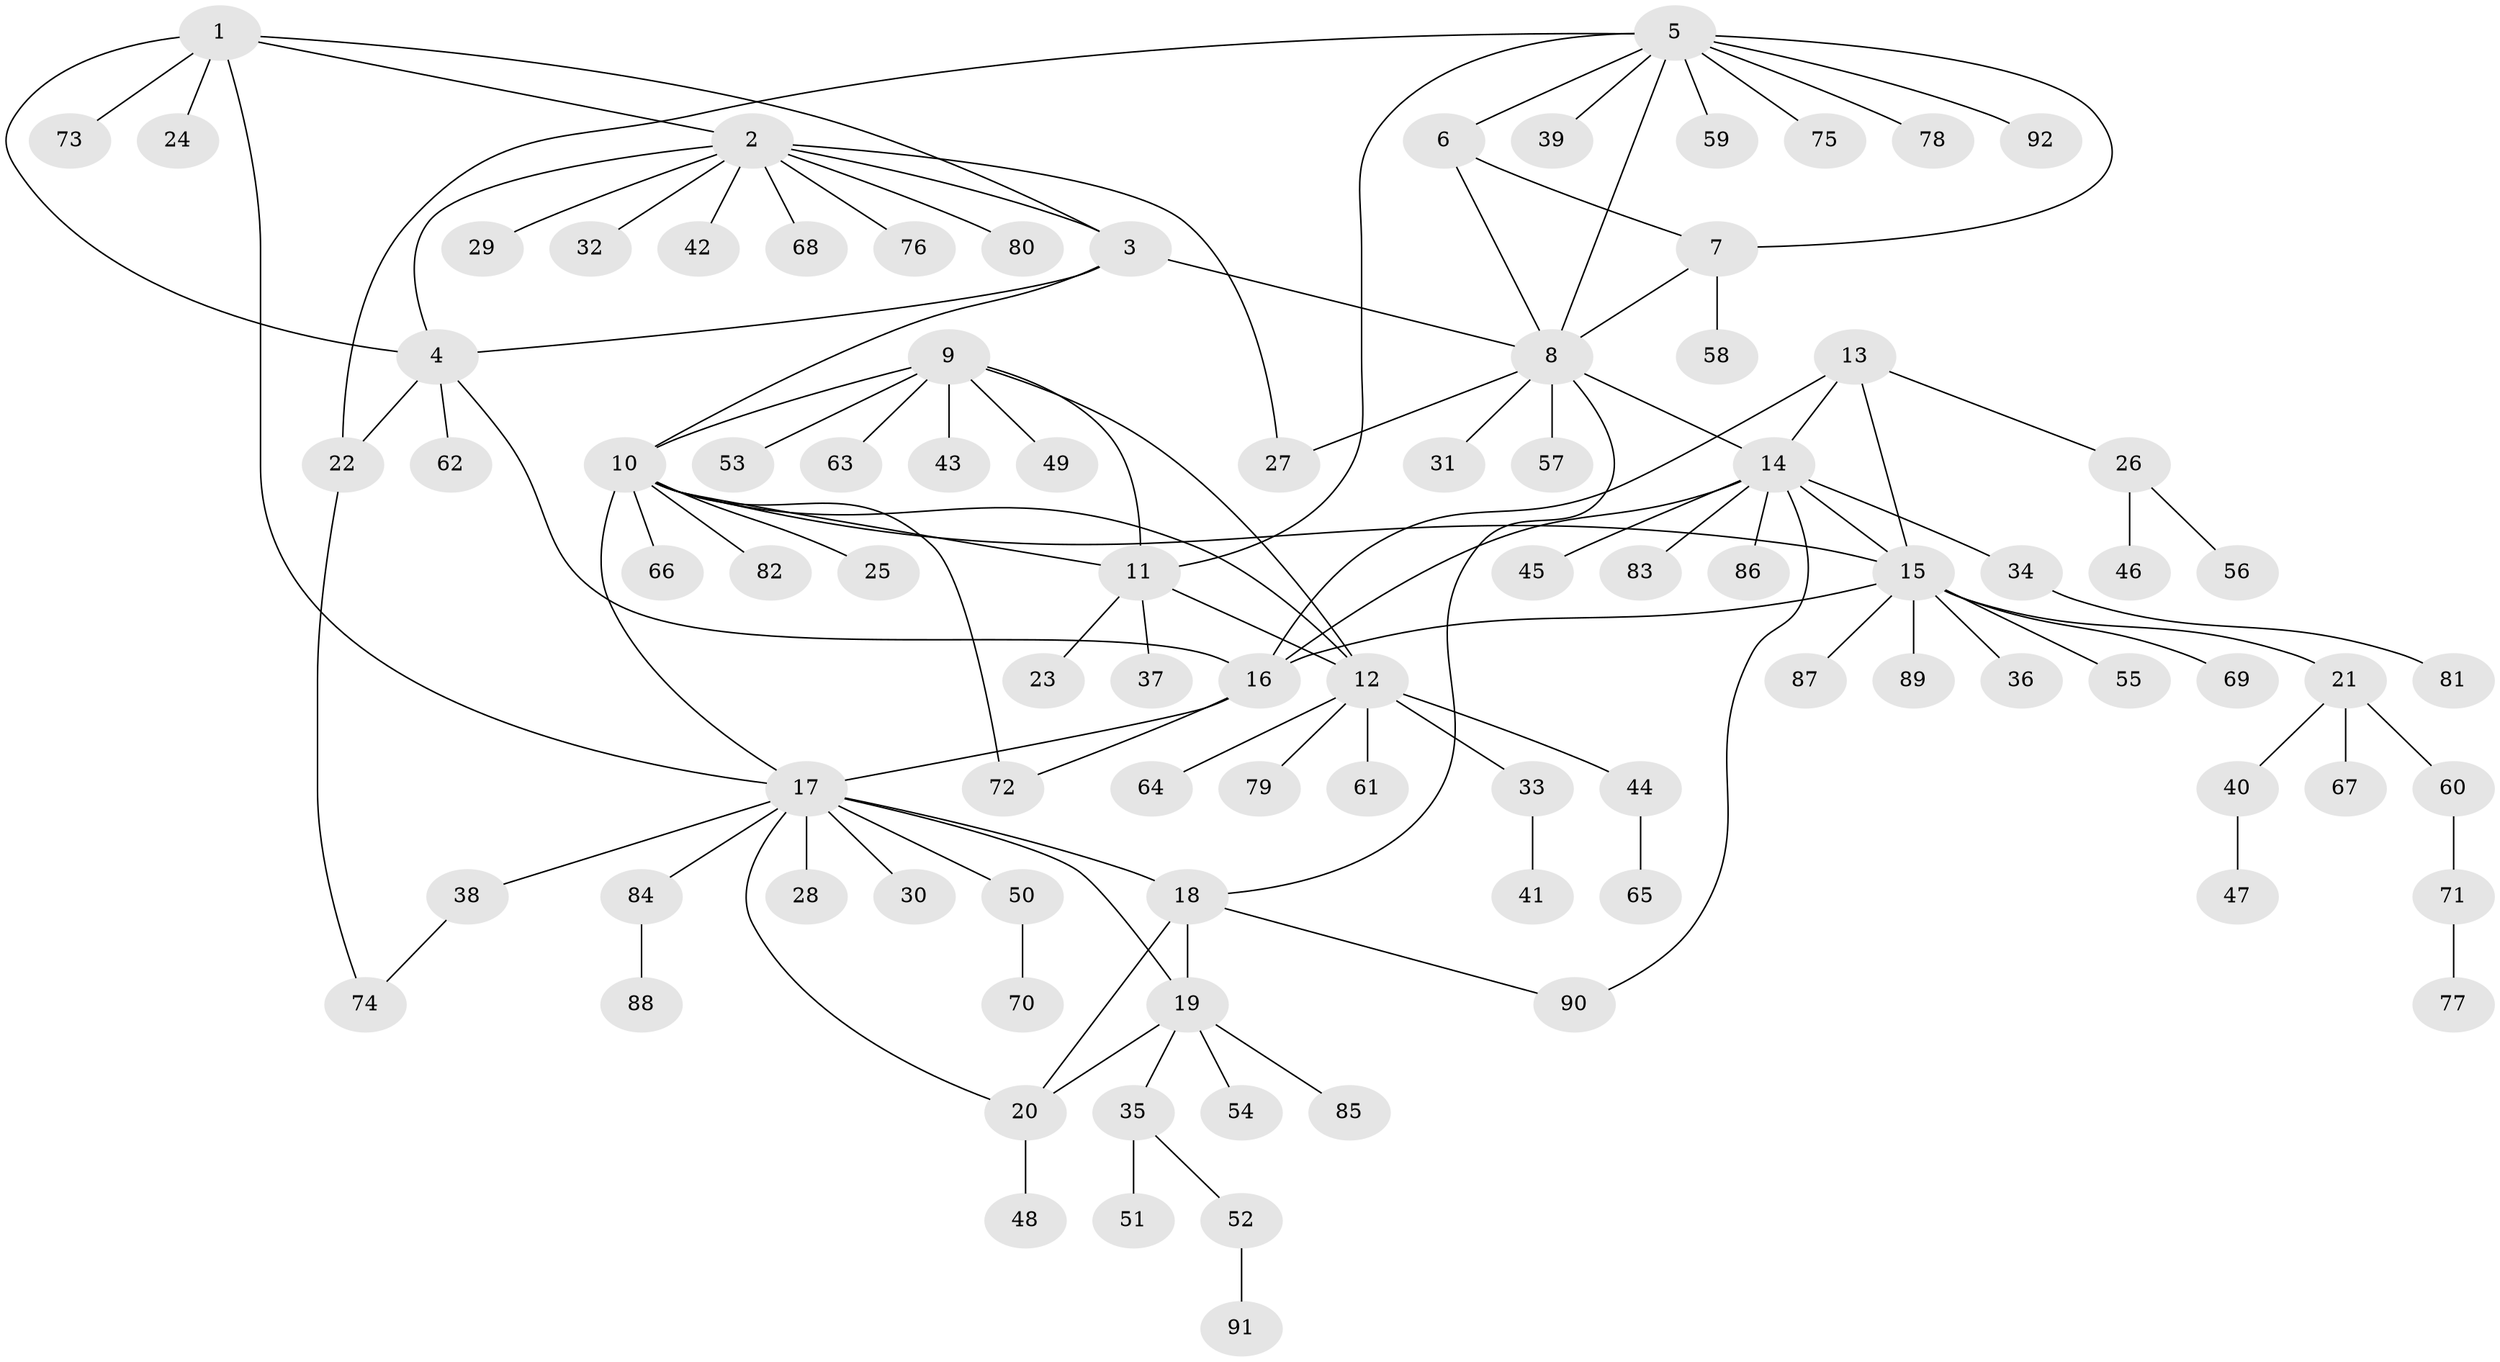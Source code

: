 // coarse degree distribution, {4: 0.06666666666666667, 1: 0.5333333333333333, 5: 0.16666666666666666, 6: 0.1, 3: 0.03333333333333333, 2: 0.03333333333333333, 7: 0.03333333333333333, 9: 0.03333333333333333}
// Generated by graph-tools (version 1.1) at 2025/37/03/04/25 23:37:32]
// undirected, 92 vertices, 117 edges
graph export_dot {
  node [color=gray90,style=filled];
  1;
  2;
  3;
  4;
  5;
  6;
  7;
  8;
  9;
  10;
  11;
  12;
  13;
  14;
  15;
  16;
  17;
  18;
  19;
  20;
  21;
  22;
  23;
  24;
  25;
  26;
  27;
  28;
  29;
  30;
  31;
  32;
  33;
  34;
  35;
  36;
  37;
  38;
  39;
  40;
  41;
  42;
  43;
  44;
  45;
  46;
  47;
  48;
  49;
  50;
  51;
  52;
  53;
  54;
  55;
  56;
  57;
  58;
  59;
  60;
  61;
  62;
  63;
  64;
  65;
  66;
  67;
  68;
  69;
  70;
  71;
  72;
  73;
  74;
  75;
  76;
  77;
  78;
  79;
  80;
  81;
  82;
  83;
  84;
  85;
  86;
  87;
  88;
  89;
  90;
  91;
  92;
  1 -- 2;
  1 -- 3;
  1 -- 4;
  1 -- 17;
  1 -- 24;
  1 -- 73;
  2 -- 3;
  2 -- 4;
  2 -- 27;
  2 -- 29;
  2 -- 32;
  2 -- 42;
  2 -- 68;
  2 -- 76;
  2 -- 80;
  3 -- 4;
  3 -- 8;
  3 -- 10;
  4 -- 16;
  4 -- 22;
  4 -- 62;
  5 -- 6;
  5 -- 7;
  5 -- 8;
  5 -- 11;
  5 -- 22;
  5 -- 39;
  5 -- 59;
  5 -- 75;
  5 -- 78;
  5 -- 92;
  6 -- 7;
  6 -- 8;
  7 -- 8;
  7 -- 58;
  8 -- 14;
  8 -- 18;
  8 -- 27;
  8 -- 31;
  8 -- 57;
  9 -- 10;
  9 -- 11;
  9 -- 12;
  9 -- 43;
  9 -- 49;
  9 -- 53;
  9 -- 63;
  10 -- 11;
  10 -- 12;
  10 -- 15;
  10 -- 17;
  10 -- 25;
  10 -- 66;
  10 -- 72;
  10 -- 82;
  11 -- 12;
  11 -- 23;
  11 -- 37;
  12 -- 33;
  12 -- 44;
  12 -- 61;
  12 -- 64;
  12 -- 79;
  13 -- 14;
  13 -- 15;
  13 -- 16;
  13 -- 26;
  14 -- 15;
  14 -- 16;
  14 -- 34;
  14 -- 45;
  14 -- 83;
  14 -- 86;
  14 -- 90;
  15 -- 16;
  15 -- 21;
  15 -- 36;
  15 -- 55;
  15 -- 69;
  15 -- 87;
  15 -- 89;
  16 -- 17;
  16 -- 72;
  17 -- 18;
  17 -- 19;
  17 -- 20;
  17 -- 28;
  17 -- 30;
  17 -- 38;
  17 -- 50;
  17 -- 84;
  18 -- 19;
  18 -- 20;
  18 -- 90;
  19 -- 20;
  19 -- 35;
  19 -- 54;
  19 -- 85;
  20 -- 48;
  21 -- 40;
  21 -- 60;
  21 -- 67;
  22 -- 74;
  26 -- 46;
  26 -- 56;
  33 -- 41;
  34 -- 81;
  35 -- 51;
  35 -- 52;
  38 -- 74;
  40 -- 47;
  44 -- 65;
  50 -- 70;
  52 -- 91;
  60 -- 71;
  71 -- 77;
  84 -- 88;
}
